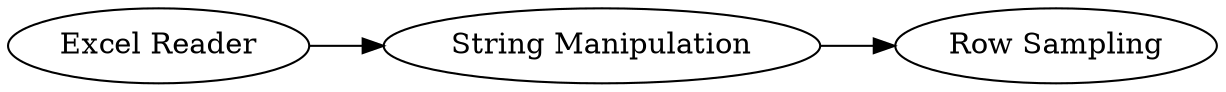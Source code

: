 digraph {
	6 -> 10
	10 -> 1330
	1330 [label="Row Sampling"]
	6 [label="Excel Reader"]
	10 [label="String Manipulation"]
	rankdir=LR
}
